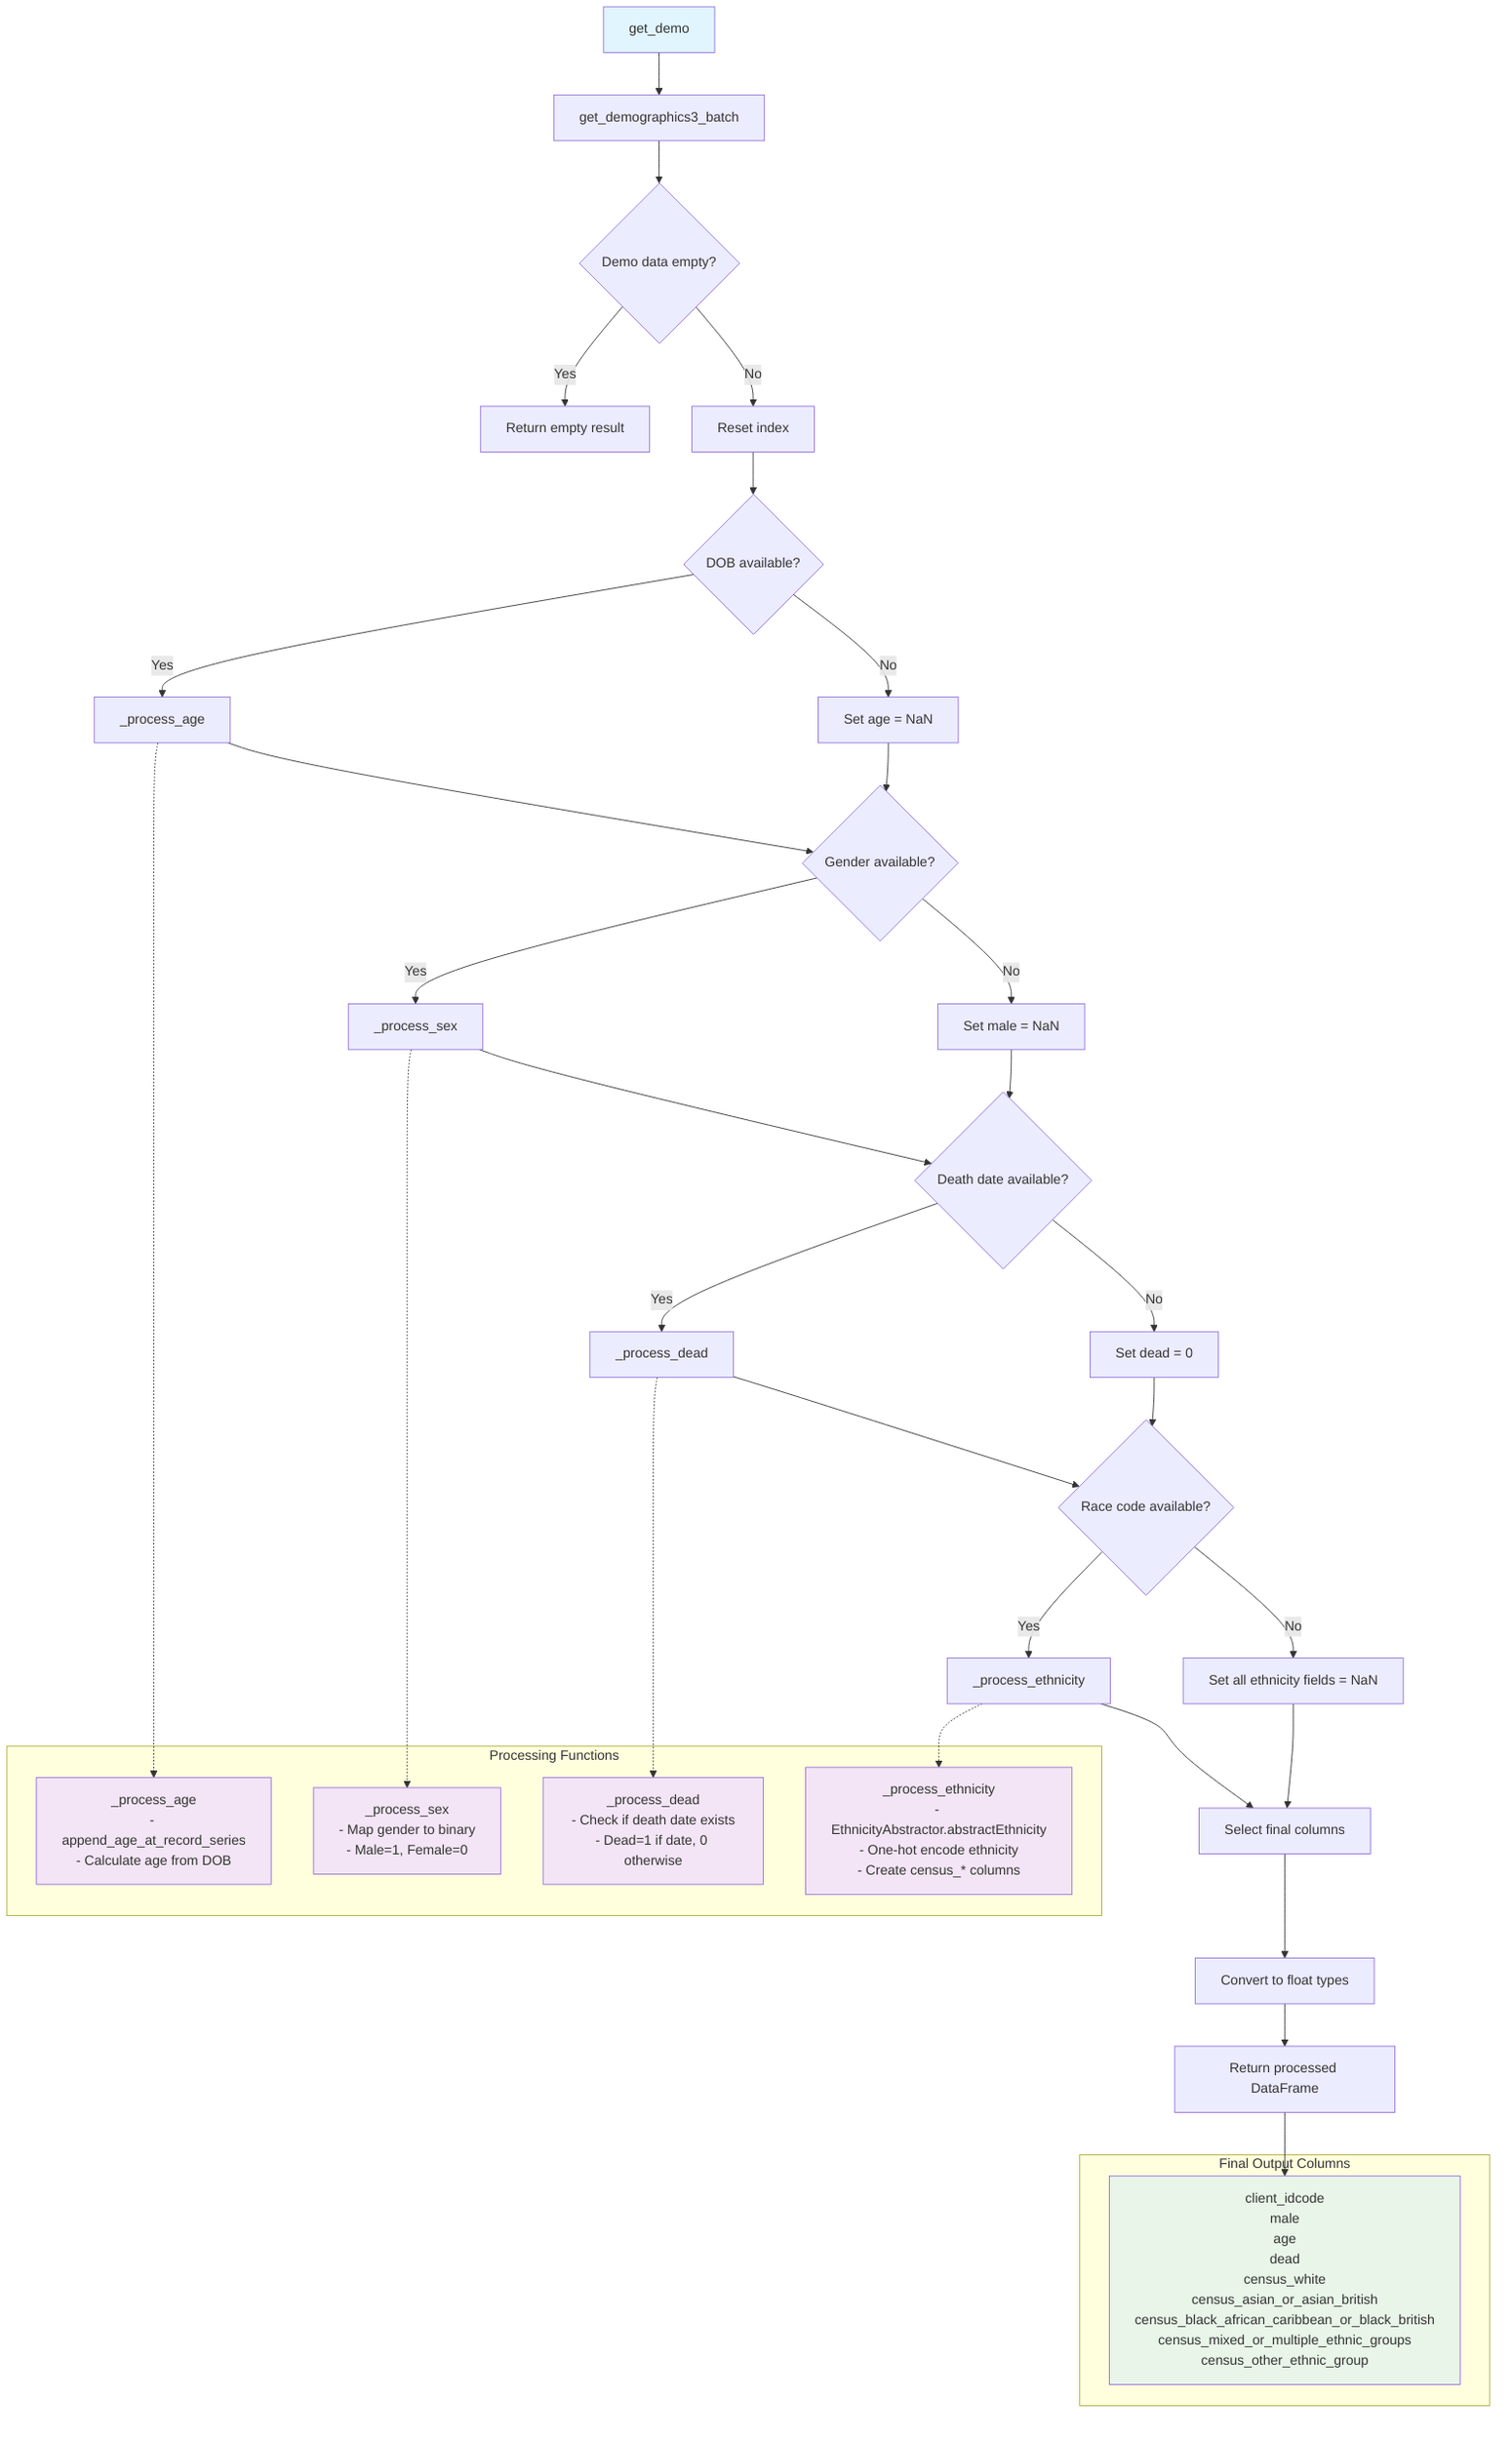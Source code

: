 flowchart TD
    A[get_demo] --> B[get_demographics3_batch]
    B --> C{Demo data empty?}
    C -->|Yes| Z[Return empty result]
    C -->|No| D[Reset index]
    
    D --> E{DOB available?}
    E -->|Yes| F[_process_age]
    E -->|No| G[Set age = NaN]
    
    F --> H{Gender available?}
    G --> H
    H -->|Yes| I[_process_sex]
    H -->|No| J[Set male = NaN]
    
    I --> K{Death date available?}
    J --> K
    K -->|Yes| L[_process_dead]
    K -->|No| M[Set dead = 0]
    
    L --> N{Race code available?}
    M --> N
    N -->|Yes| O[_process_ethnicity]
    N -->|No| P[Set all ethnicity fields = NaN]
    
    O --> Q[Select final columns]
    P --> Q
    Q --> R[Convert to float types]
    R --> S[Return processed DataFrame]
    
    subgraph "Processing Functions"
        F1[_process_age<br/>- append_age_at_record_series<br/>- Calculate age from DOB]
        F2[_process_sex<br/>- Map gender to binary<br/>- Male=1, Female=0]
        F3[_process_dead<br/>- Check if death date exists<br/>- Dead=1 if date, 0 otherwise]
        F4[_process_ethnicity<br/>- EthnicityAbstractor.abstractEthnicity<br/>- One-hot encode ethnicity<br/>- Create census_* columns]
    end
    
    F -.-> F1
    I -.-> F2
    L -.-> F3
    O -.-> F4
    
    subgraph "Final Output Columns"
        T[client_idcode<br/>male<br/>age<br/>dead<br/>census_white<br/>census_asian_or_asian_british<br/>census_black_african_caribbean_or_black_british<br/>census_mixed_or_multiple_ethnic_groups<br/>census_other_ethnic_group]
    end
    
    S --> T
    
    style A fill:#e1f5fe
    style F1 fill:#f3e5f5
    style F2 fill:#f3e5f5
    style F3 fill:#f3e5f5
    style F4 fill:#f3e5f5
    style T fill:#e8f5e8